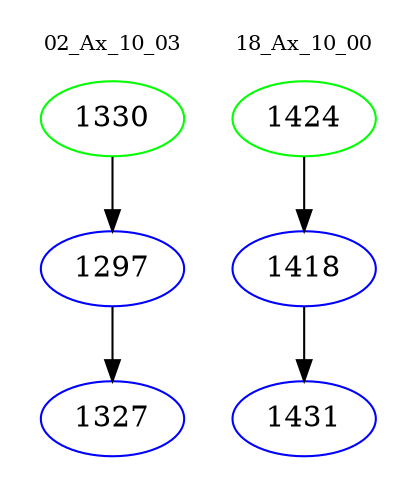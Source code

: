digraph{
subgraph cluster_0 {
color = white
label = "02_Ax_10_03";
fontsize=10;
T0_1330 [label="1330", color="green"]
T0_1330 -> T0_1297 [color="black"]
T0_1297 [label="1297", color="blue"]
T0_1297 -> T0_1327 [color="black"]
T0_1327 [label="1327", color="blue"]
}
subgraph cluster_1 {
color = white
label = "18_Ax_10_00";
fontsize=10;
T1_1424 [label="1424", color="green"]
T1_1424 -> T1_1418 [color="black"]
T1_1418 [label="1418", color="blue"]
T1_1418 -> T1_1431 [color="black"]
T1_1431 [label="1431", color="blue"]
}
}
